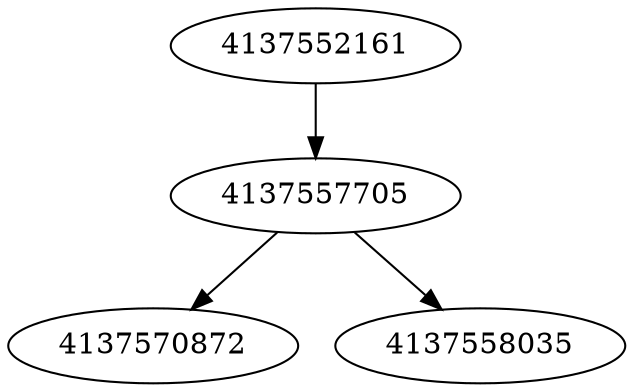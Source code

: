 strict digraph  {
4137570872;
4137552161;
4137558035;
4137557705;
4137552161 -> 4137557705;
4137557705 -> 4137570872;
4137557705 -> 4137558035;
}
